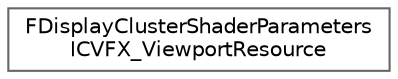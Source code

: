 digraph "Graphical Class Hierarchy"
{
 // INTERACTIVE_SVG=YES
 // LATEX_PDF_SIZE
  bgcolor="transparent";
  edge [fontname=Helvetica,fontsize=10,labelfontname=Helvetica,labelfontsize=10];
  node [fontname=Helvetica,fontsize=10,shape=box,height=0.2,width=0.4];
  rankdir="LR";
  Node0 [id="Node000000",label="FDisplayClusterShaderParameters\lICVFX_ViewportResource",height=0.2,width=0.4,color="grey40", fillcolor="white", style="filled",URL="$d1/de5/structFDisplayClusterShaderParametersICVFX__ViewportResource.html",tooltip="ICVFX rendering uses the resources of other viewports During initialization on a game thread,..."];
}
